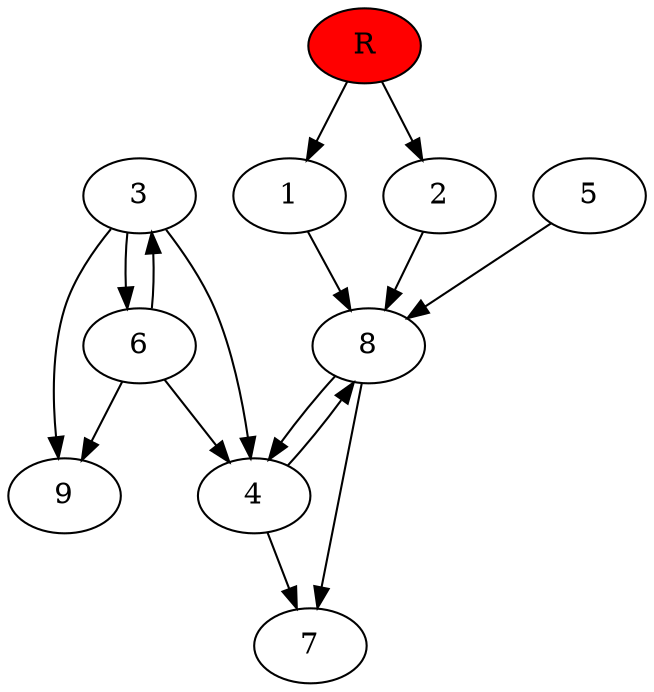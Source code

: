 digraph prb64385 {
	1
	2
	3
	4
	5
	6
	7
	8
	R [fillcolor="#ff0000" style=filled]
	1 -> 8
	2 -> 8
	3 -> 4
	3 -> 6
	3 -> 9
	4 -> 7
	4 -> 8
	5 -> 8
	6 -> 3
	6 -> 4
	6 -> 9
	8 -> 4
	8 -> 7
	R -> 1
	R -> 2
}
